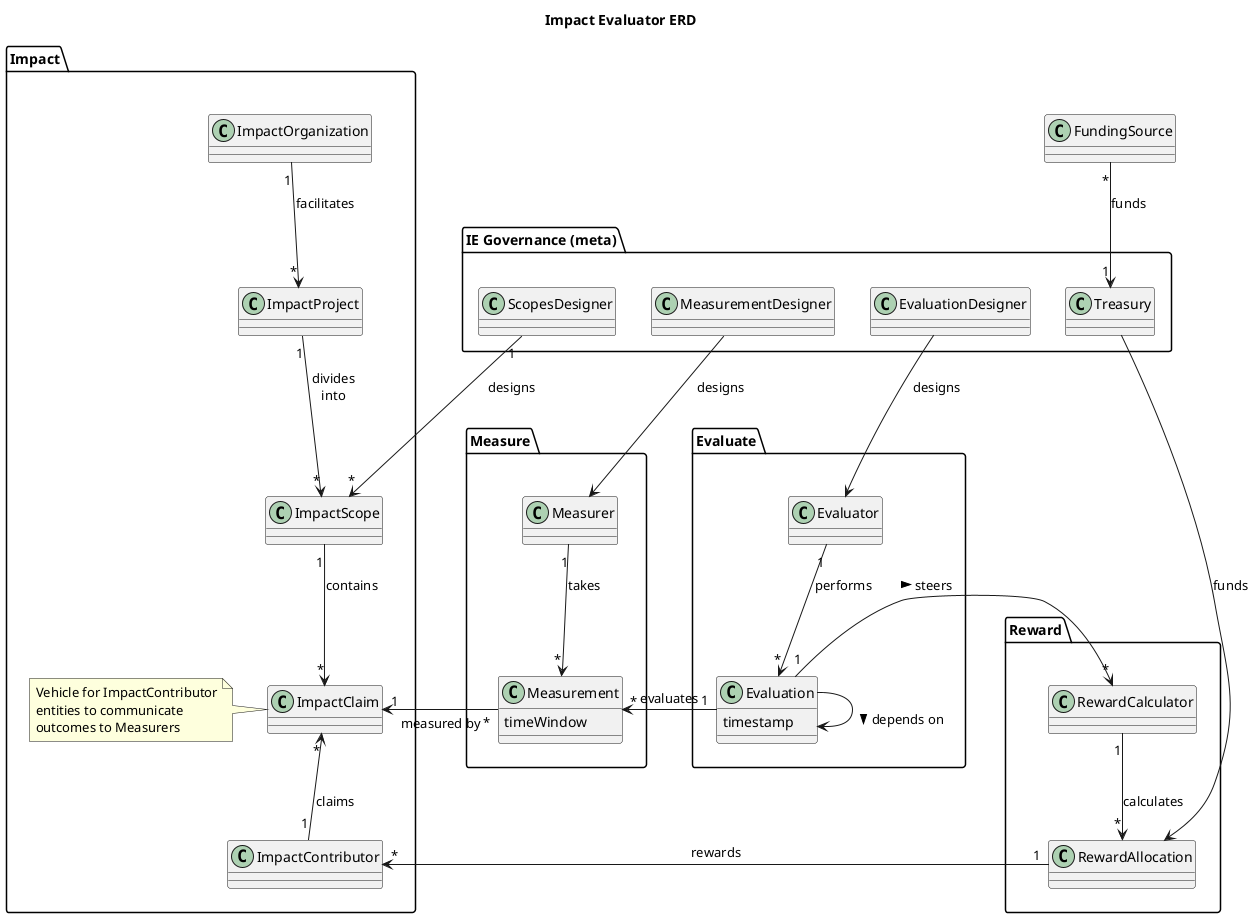 @startuml "Impact Evaluator ERD"
title "Impact Evaluator ERD"

'skinparam linetype ortho

package "IE Governance (meta)" as IEGovernance {
    class ScopesDesigner {}
    class MeasurementDesigner {}
    class EvaluationDesigner {}
    class Treasury {}

    'ScopesDesigner -d[hidden]-> MeasurementDesigner
    MeasurementDesigner -r[hidden]-> EvaluationDesigner
    EvaluationDesigner -r[hidden]-> Treasury
}

package Impact {
    class ImpactOrganization {}
    class ImpactProject {}
    class ImpactScope {}
    class ImpactClaim {}
    note left of ImpactClaim : Vehicle for ImpactContributor\nentities to communicate\noutcomes to Measurers
    class ImpactContributor {}

    ImpactOrganization "1" -d-> "*" ImpactProject : facilitates
    ImpactProject "1" -d-> "*" ImpactScope : divides\ninto
    ImpactScope "1" -d-> "*" ImpactClaim : contains
    ImpactContributor "1" -u-> "*" ImpactClaim : claims
}

package Measure {
    class Measurement {
        timeWindow
    }
    class Measurer {}

    ' This screws up the layout for some reason:
    'ImpactClaim --> Measurer : submitted to

    Measurement "*" -l-> "1" ImpactClaim : measured by
    Measurer "1" --> "*" Measurement : takes
}

package Evaluate {
    class Evaluation {
        timestamp
    }
    class Evaluator {}

    Evaluator "1" -d-> "*" Evaluation : performs
    Evaluation "1" -l-> "*" Measurement : evaluates
    Evaluation --> Evaluation : "\n> depends on"
}

package Reward {
    class RewardCalculator {}
    class RewardAllocation {}

    RewardCalculator "1" --> "*" RewardAllocation : calculates
}

Impact -r[hidden]--> Measure
Evaluate -r[hidden]--> Reward
Measurement -r[hidden]--> Evaluation
Evaluation -r[hidden]--> RewardCalculator

ScopesDesigner "1" --> "*" ImpactScope : designs
Treasury -r--> RewardAllocation : funds
MeasurementDesigner --> Measurer : designs
EvaluationDesigner --> Evaluator : designs
Evaluation "1" -r-> "*" RewardCalculator : steers >
RewardAllocation "1" --[norank]-> "*" ImpactContributor : rewards

FundingSource "*" -d-> "1" Treasury : funds

@enduml
